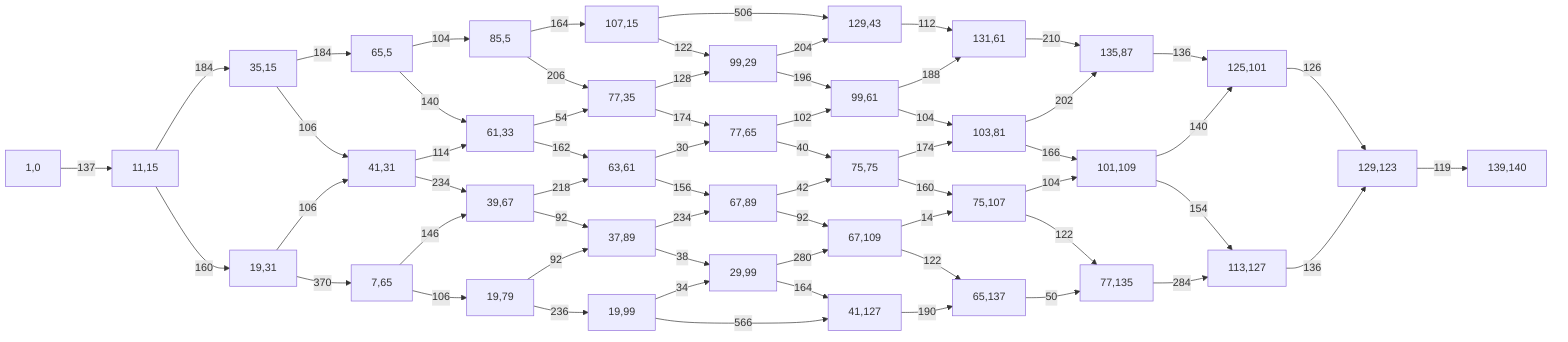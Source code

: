 flowchart LR;
1,0
1,0 --137--> 11,15
11,15
11,15 --184--> 35,15
11,15 --160--> 19,31
35,15
35,15 --184--> 65,5
35,15 --106--> 41,31
19,31
19,31 --106--> 41,31
19,31 --370--> 7,65
65,5
65,5 --104--> 85,5
65,5 --140--> 61,33
41,31
41,31 --114--> 61,33
41,31 --234--> 39,67
7,65
7,65 --146--> 39,67
7,65 --106--> 19,79
85,5
85,5 --164--> 107,15
85,5 --206--> 77,35
61,33
61,33 --54--> 77,35
61,33 --162--> 63,61
39,67
39,67 --218--> 63,61
39,67 --92--> 37,89
19,79
19,79 --92--> 37,89
19,79 --236--> 19,99
107,15
107,15 --506--> 129,43
107,15 --122--> 99,29
77,35
77,35 --128--> 99,29
77,35 --174--> 77,65
63,61
63,61 --30--> 77,65
63,61 --156--> 67,89
37,89
37,89 --234--> 67,89
37,89 --38--> 29,99
19,99
19,99 --34--> 29,99
19,99 --566--> 41,127
129,43
129,43 --112--> 131,61
99,29
99,29 --204--> 129,43
99,29 --196--> 99,61
77,65
77,65 --102--> 99,61
77,65 --40--> 75,75
67,89
67,89 --42--> 75,75
67,89 --92--> 67,109
29,99
29,99 --280--> 67,109
29,99 --164--> 41,127
41,127
41,127 --190--> 65,137
131,61
131,61 --210--> 135,87
99,61
99,61 --188--> 131,61
99,61 --104--> 103,81
75,75
75,75 --174--> 103,81
75,75 --160--> 75,107
67,109
67,109 --14--> 75,107
67,109 --122--> 65,137
65,137
65,137 --50--> 77,135
135,87
135,87 --136--> 125,101
103,81
103,81 --202--> 135,87
103,81 --166--> 101,109
75,107
75,107 --104--> 101,109
75,107 --122--> 77,135
77,135
77,135 --284--> 113,127
125,101
125,101 --126--> 129,123
101,109
101,109 --140--> 125,101
101,109 --154--> 113,127
113,127
113,127 --136--> 129,123
129,123
129,123 --119--> 139,140
139,140